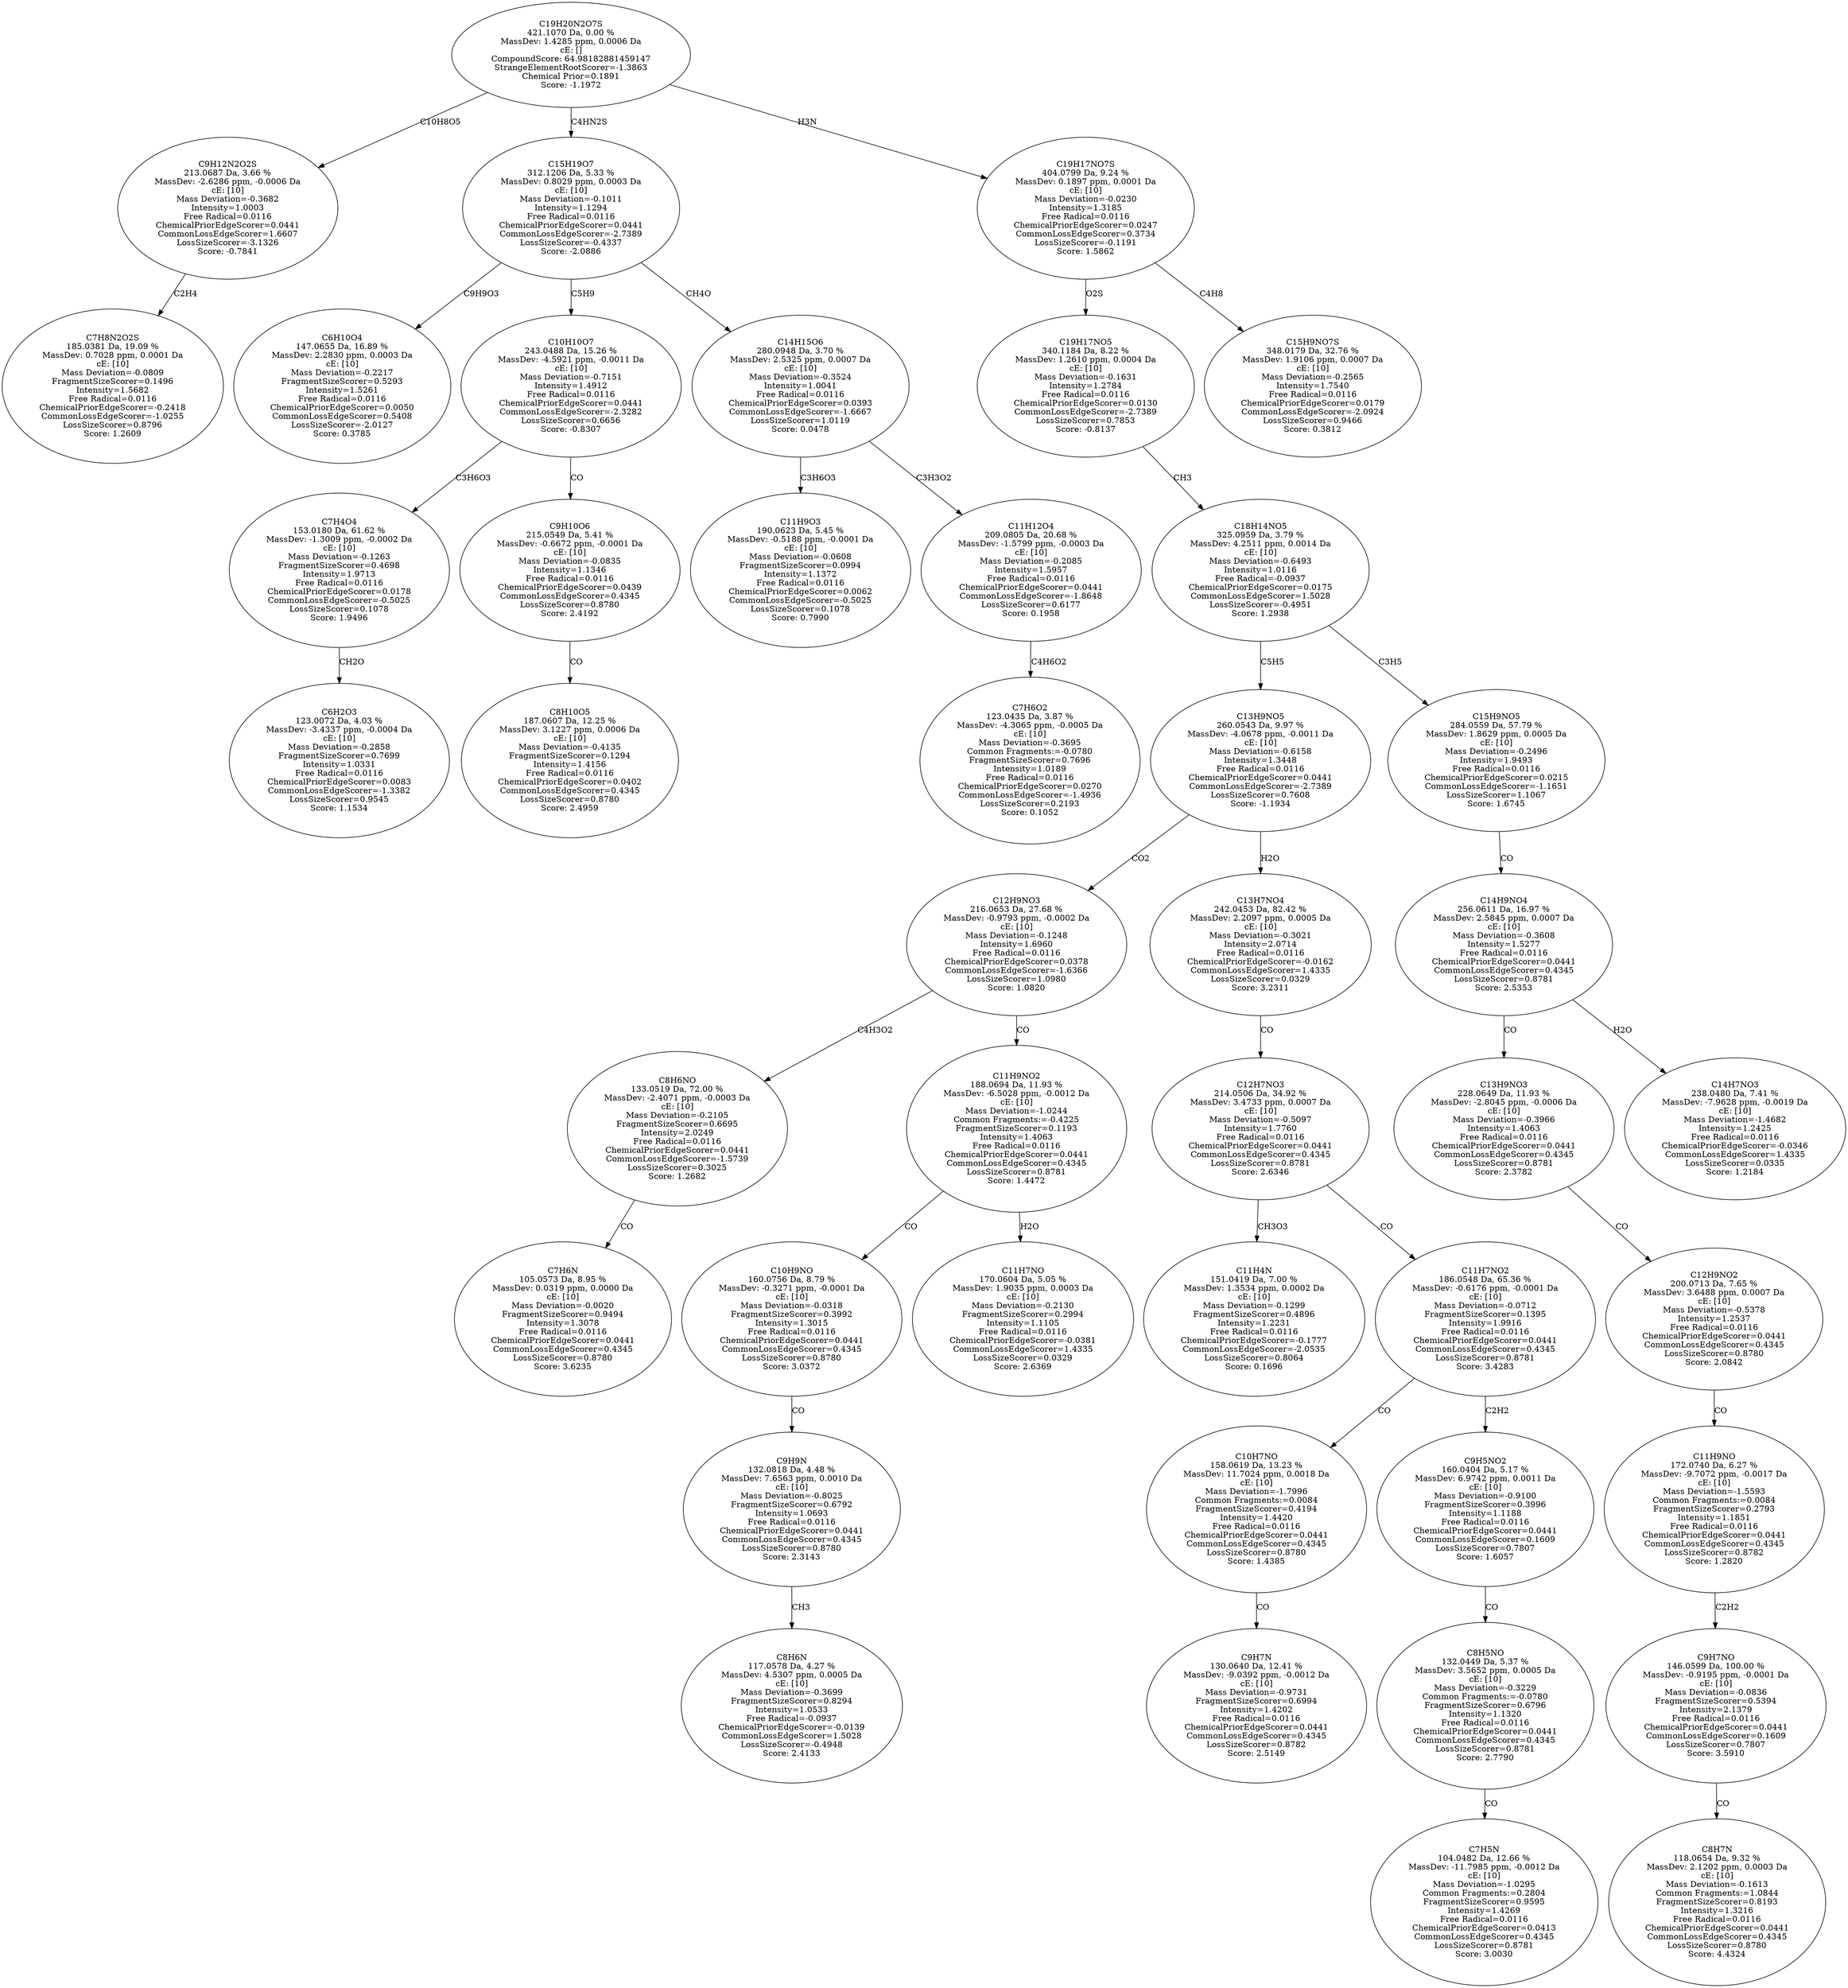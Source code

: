 strict digraph {
v1 [label="C7H8N2O2S\n185.0381 Da, 19.09 %\nMassDev: 0.7028 ppm, 0.0001 Da\ncE: [10]\nMass Deviation=-0.0809\nFragmentSizeScorer=0.1496\nIntensity=1.5682\nFree Radical=0.0116\nChemicalPriorEdgeScorer=-0.2418\nCommonLossEdgeScorer=-1.0255\nLossSizeScorer=0.8796\nScore: 1.2609"];
v2 [label="C9H12N2O2S\n213.0687 Da, 3.66 %\nMassDev: -2.6286 ppm, -0.0006 Da\ncE: [10]\nMass Deviation=-0.3682\nIntensity=1.0003\nFree Radical=0.0116\nChemicalPriorEdgeScorer=0.0441\nCommonLossEdgeScorer=1.6607\nLossSizeScorer=-3.1326\nScore: -0.7841"];
v3 [label="C6H10O4\n147.0655 Da, 16.89 %\nMassDev: 2.2830 ppm, 0.0003 Da\ncE: [10]\nMass Deviation=-0.2217\nFragmentSizeScorer=0.5293\nIntensity=1.5261\nFree Radical=0.0116\nChemicalPriorEdgeScorer=0.0050\nCommonLossEdgeScorer=0.5408\nLossSizeScorer=-2.0127\nScore: 0.3785"];
v4 [label="C6H2O3\n123.0072 Da, 4.03 %\nMassDev: -3.4337 ppm, -0.0004 Da\ncE: [10]\nMass Deviation=-0.2858\nFragmentSizeScorer=0.7699\nIntensity=1.0331\nFree Radical=0.0116\nChemicalPriorEdgeScorer=0.0083\nCommonLossEdgeScorer=-1.3382\nLossSizeScorer=0.9545\nScore: 1.1534"];
v5 [label="C7H4O4\n153.0180 Da, 61.62 %\nMassDev: -1.3009 ppm, -0.0002 Da\ncE: [10]\nMass Deviation=-0.1263\nFragmentSizeScorer=0.4698\nIntensity=1.9713\nFree Radical=0.0116\nChemicalPriorEdgeScorer=0.0178\nCommonLossEdgeScorer=-0.5025\nLossSizeScorer=0.1078\nScore: 1.9496"];
v6 [label="C8H10O5\n187.0607 Da, 12.25 %\nMassDev: 3.1227 ppm, 0.0006 Da\ncE: [10]\nMass Deviation=-0.4135\nFragmentSizeScorer=0.1294\nIntensity=1.4156\nFree Radical=0.0116\nChemicalPriorEdgeScorer=0.0402\nCommonLossEdgeScorer=0.4345\nLossSizeScorer=0.8780\nScore: 2.4959"];
v7 [label="C9H10O6\n215.0549 Da, 5.41 %\nMassDev: -0.6672 ppm, -0.0001 Da\ncE: [10]\nMass Deviation=-0.0835\nIntensity=1.1346\nFree Radical=0.0116\nChemicalPriorEdgeScorer=0.0439\nCommonLossEdgeScorer=0.4345\nLossSizeScorer=0.8780\nScore: 2.4192"];
v8 [label="C10H10O7\n243.0488 Da, 15.26 %\nMassDev: -4.5921 ppm, -0.0011 Da\ncE: [10]\nMass Deviation=-0.7151\nIntensity=1.4912\nFree Radical=0.0116\nChemicalPriorEdgeScorer=0.0441\nCommonLossEdgeScorer=-2.3282\nLossSizeScorer=0.6656\nScore: -0.8307"];
v9 [label="C11H9O3\n190.0623 Da, 5.45 %\nMassDev: -0.5188 ppm, -0.0001 Da\ncE: [10]\nMass Deviation=-0.0608\nFragmentSizeScorer=0.0994\nIntensity=1.1372\nFree Radical=0.0116\nChemicalPriorEdgeScorer=0.0062\nCommonLossEdgeScorer=-0.5025\nLossSizeScorer=0.1078\nScore: 0.7990"];
v10 [label="C7H6O2\n123.0435 Da, 3.87 %\nMassDev: -4.3065 ppm, -0.0005 Da\ncE: [10]\nMass Deviation=-0.3695\nCommon Fragments:=-0.0780\nFragmentSizeScorer=0.7696\nIntensity=1.0189\nFree Radical=0.0116\nChemicalPriorEdgeScorer=0.0270\nCommonLossEdgeScorer=-1.4936\nLossSizeScorer=0.2193\nScore: 0.1052"];
v11 [label="C11H12O4\n209.0805 Da, 20.68 %\nMassDev: -1.5799 ppm, -0.0003 Da\ncE: [10]\nMass Deviation=-0.2085\nIntensity=1.5957\nFree Radical=0.0116\nChemicalPriorEdgeScorer=0.0441\nCommonLossEdgeScorer=-1.8648\nLossSizeScorer=0.6177\nScore: 0.1958"];
v12 [label="C14H15O6\n280.0948 Da, 3.70 %\nMassDev: 2.5325 ppm, 0.0007 Da\ncE: [10]\nMass Deviation=-0.3524\nIntensity=1.0041\nFree Radical=0.0116\nChemicalPriorEdgeScorer=0.0393\nCommonLossEdgeScorer=-1.6667\nLossSizeScorer=1.0119\nScore: 0.0478"];
v13 [label="C15H19O7\n312.1206 Da, 5.33 %\nMassDev: 0.8029 ppm, 0.0003 Da\ncE: [10]\nMass Deviation=-0.1011\nIntensity=1.1294\nFree Radical=0.0116\nChemicalPriorEdgeScorer=0.0441\nCommonLossEdgeScorer=-2.7389\nLossSizeScorer=-0.4337\nScore: -2.0886"];
v14 [label="C7H6N\n105.0573 Da, 8.95 %\nMassDev: 0.0319 ppm, 0.0000 Da\ncE: [10]\nMass Deviation=-0.0020\nFragmentSizeScorer=0.9494\nIntensity=1.3078\nFree Radical=0.0116\nChemicalPriorEdgeScorer=0.0441\nCommonLossEdgeScorer=0.4345\nLossSizeScorer=0.8780\nScore: 3.6235"];
v15 [label="C8H6NO\n133.0519 Da, 72.00 %\nMassDev: -2.4071 ppm, -0.0003 Da\ncE: [10]\nMass Deviation=-0.2105\nFragmentSizeScorer=0.6695\nIntensity=2.0249\nFree Radical=0.0116\nChemicalPriorEdgeScorer=0.0441\nCommonLossEdgeScorer=-1.5739\nLossSizeScorer=0.3025\nScore: 1.2682"];
v16 [label="C8H6N\n117.0578 Da, 4.27 %\nMassDev: 4.5307 ppm, 0.0005 Da\ncE: [10]\nMass Deviation=-0.3699\nFragmentSizeScorer=0.8294\nIntensity=1.0533\nFree Radical=-0.0937\nChemicalPriorEdgeScorer=-0.0139\nCommonLossEdgeScorer=1.5028\nLossSizeScorer=-0.4948\nScore: 2.4133"];
v17 [label="C9H9N\n132.0818 Da, 4.48 %\nMassDev: 7.6563 ppm, 0.0010 Da\ncE: [10]\nMass Deviation=-0.8025\nFragmentSizeScorer=0.6792\nIntensity=1.0693\nFree Radical=0.0116\nChemicalPriorEdgeScorer=0.0441\nCommonLossEdgeScorer=0.4345\nLossSizeScorer=0.8780\nScore: 2.3143"];
v18 [label="C10H9NO\n160.0756 Da, 8.79 %\nMassDev: -0.3271 ppm, -0.0001 Da\ncE: [10]\nMass Deviation=-0.0318\nFragmentSizeScorer=0.3992\nIntensity=1.3015\nFree Radical=0.0116\nChemicalPriorEdgeScorer=0.0441\nCommonLossEdgeScorer=0.4345\nLossSizeScorer=0.8780\nScore: 3.0372"];
v19 [label="C11H7NO\n170.0604 Da, 5.05 %\nMassDev: 1.9035 ppm, 0.0003 Da\ncE: [10]\nMass Deviation=-0.2130\nFragmentSizeScorer=0.2994\nIntensity=1.1105\nFree Radical=0.0116\nChemicalPriorEdgeScorer=-0.0381\nCommonLossEdgeScorer=1.4335\nLossSizeScorer=0.0329\nScore: 2.6369"];
v20 [label="C11H9NO2\n188.0694 Da, 11.93 %\nMassDev: -6.5028 ppm, -0.0012 Da\ncE: [10]\nMass Deviation=-1.0244\nCommon Fragments:=-0.4225\nFragmentSizeScorer=0.1193\nIntensity=1.4063\nFree Radical=0.0116\nChemicalPriorEdgeScorer=0.0441\nCommonLossEdgeScorer=0.4345\nLossSizeScorer=0.8781\nScore: 1.4472"];
v21 [label="C12H9NO3\n216.0653 Da, 27.68 %\nMassDev: -0.9793 ppm, -0.0002 Da\ncE: [10]\nMass Deviation=-0.1248\nIntensity=1.6960\nFree Radical=0.0116\nChemicalPriorEdgeScorer=0.0378\nCommonLossEdgeScorer=-1.6366\nLossSizeScorer=1.0980\nScore: 1.0820"];
v22 [label="C11H4N\n151.0419 Da, 7.00 %\nMassDev: 1.3534 ppm, 0.0002 Da\ncE: [10]\nMass Deviation=-0.1299\nFragmentSizeScorer=0.4896\nIntensity=1.2231\nFree Radical=0.0116\nChemicalPriorEdgeScorer=-0.1777\nCommonLossEdgeScorer=-2.0535\nLossSizeScorer=0.8064\nScore: 0.1696"];
v23 [label="C9H7N\n130.0640 Da, 12.41 %\nMassDev: -9.0392 ppm, -0.0012 Da\ncE: [10]\nMass Deviation=-0.9731\nFragmentSizeScorer=0.6994\nIntensity=1.4202\nFree Radical=0.0116\nChemicalPriorEdgeScorer=0.0441\nCommonLossEdgeScorer=0.4345\nLossSizeScorer=0.8782\nScore: 2.5149"];
v24 [label="C10H7NO\n158.0619 Da, 13.23 %\nMassDev: 11.7024 ppm, 0.0018 Da\ncE: [10]\nMass Deviation=-1.7996\nCommon Fragments:=0.0084\nFragmentSizeScorer=0.4194\nIntensity=1.4420\nFree Radical=0.0116\nChemicalPriorEdgeScorer=0.0441\nCommonLossEdgeScorer=0.4345\nLossSizeScorer=0.8780\nScore: 1.4385"];
v25 [label="C7H5N\n104.0482 Da, 12.66 %\nMassDev: -11.7985 ppm, -0.0012 Da\ncE: [10]\nMass Deviation=-1.0295\nCommon Fragments:=0.2804\nFragmentSizeScorer=0.9595\nIntensity=1.4269\nFree Radical=0.0116\nChemicalPriorEdgeScorer=0.0413\nCommonLossEdgeScorer=0.4345\nLossSizeScorer=0.8781\nScore: 3.0030"];
v26 [label="C8H5NO\n132.0449 Da, 5.37 %\nMassDev: 3.5652 ppm, 0.0005 Da\ncE: [10]\nMass Deviation=-0.3229\nCommon Fragments:=-0.0780\nFragmentSizeScorer=0.6796\nIntensity=1.1320\nFree Radical=0.0116\nChemicalPriorEdgeScorer=0.0441\nCommonLossEdgeScorer=0.4345\nLossSizeScorer=0.8781\nScore: 2.7790"];
v27 [label="C9H5NO2\n160.0404 Da, 5.17 %\nMassDev: 6.9742 ppm, 0.0011 Da\ncE: [10]\nMass Deviation=-0.9100\nFragmentSizeScorer=0.3996\nIntensity=1.1188\nFree Radical=0.0116\nChemicalPriorEdgeScorer=0.0441\nCommonLossEdgeScorer=0.1609\nLossSizeScorer=0.7807\nScore: 1.6057"];
v28 [label="C11H7NO2\n186.0548 Da, 65.36 %\nMassDev: -0.6176 ppm, -0.0001 Da\ncE: [10]\nMass Deviation=-0.0712\nFragmentSizeScorer=0.1395\nIntensity=1.9916\nFree Radical=0.0116\nChemicalPriorEdgeScorer=0.0441\nCommonLossEdgeScorer=0.4345\nLossSizeScorer=0.8781\nScore: 3.4283"];
v29 [label="C12H7NO3\n214.0506 Da, 34.92 %\nMassDev: 3.4733 ppm, 0.0007 Da\ncE: [10]\nMass Deviation=-0.5097\nIntensity=1.7760\nFree Radical=0.0116\nChemicalPriorEdgeScorer=0.0441\nCommonLossEdgeScorer=0.4345\nLossSizeScorer=0.8781\nScore: 2.6346"];
v30 [label="C13H7NO4\n242.0453 Da, 82.42 %\nMassDev: 2.2097 ppm, 0.0005 Da\ncE: [10]\nMass Deviation=-0.3021\nIntensity=2.0714\nFree Radical=0.0116\nChemicalPriorEdgeScorer=-0.0162\nCommonLossEdgeScorer=1.4335\nLossSizeScorer=0.0329\nScore: 3.2311"];
v31 [label="C13H9NO5\n260.0543 Da, 9.97 %\nMassDev: -4.0678 ppm, -0.0011 Da\ncE: [10]\nMass Deviation=-0.6158\nIntensity=1.3448\nFree Radical=0.0116\nChemicalPriorEdgeScorer=0.0441\nCommonLossEdgeScorer=-2.7389\nLossSizeScorer=0.7608\nScore: -1.1934"];
v32 [label="C8H7N\n118.0654 Da, 9.32 %\nMassDev: 2.1202 ppm, 0.0003 Da\ncE: [10]\nMass Deviation=-0.1613\nCommon Fragments:=1.0844\nFragmentSizeScorer=0.8193\nIntensity=1.3216\nFree Radical=0.0116\nChemicalPriorEdgeScorer=0.0441\nCommonLossEdgeScorer=0.4345\nLossSizeScorer=0.8780\nScore: 4.4324"];
v33 [label="C9H7NO\n146.0599 Da, 100.00 %\nMassDev: -0.9195 ppm, -0.0001 Da\ncE: [10]\nMass Deviation=-0.0836\nFragmentSizeScorer=0.5394\nIntensity=2.1379\nFree Radical=0.0116\nChemicalPriorEdgeScorer=0.0441\nCommonLossEdgeScorer=0.1609\nLossSizeScorer=0.7807\nScore: 3.5910"];
v34 [label="C11H9NO\n172.0740 Da, 6.27 %\nMassDev: -9.7072 ppm, -0.0017 Da\ncE: [10]\nMass Deviation=-1.5593\nCommon Fragments:=0.0084\nFragmentSizeScorer=0.2793\nIntensity=1.1851\nFree Radical=0.0116\nChemicalPriorEdgeScorer=0.0441\nCommonLossEdgeScorer=0.4345\nLossSizeScorer=0.8782\nScore: 1.2820"];
v35 [label="C12H9NO2\n200.0713 Da, 7.65 %\nMassDev: 3.6488 ppm, 0.0007 Da\ncE: [10]\nMass Deviation=-0.5378\nIntensity=1.2537\nFree Radical=0.0116\nChemicalPriorEdgeScorer=0.0441\nCommonLossEdgeScorer=0.4345\nLossSizeScorer=0.8780\nScore: 2.0842"];
v36 [label="C13H9NO3\n228.0649 Da, 11.93 %\nMassDev: -2.8045 ppm, -0.0006 Da\ncE: [10]\nMass Deviation=-0.3966\nIntensity=1.4063\nFree Radical=0.0116\nChemicalPriorEdgeScorer=0.0441\nCommonLossEdgeScorer=0.4345\nLossSizeScorer=0.8781\nScore: 2.3782"];
v37 [label="C14H7NO3\n238.0480 Da, 7.41 %\nMassDev: -7.9628 ppm, -0.0019 Da\ncE: [10]\nMass Deviation=-1.4682\nIntensity=1.2425\nFree Radical=0.0116\nChemicalPriorEdgeScorer=-0.0346\nCommonLossEdgeScorer=1.4335\nLossSizeScorer=0.0335\nScore: 1.2184"];
v38 [label="C14H9NO4\n256.0611 Da, 16.97 %\nMassDev: 2.5845 ppm, 0.0007 Da\ncE: [10]\nMass Deviation=-0.3608\nIntensity=1.5277\nFree Radical=0.0116\nChemicalPriorEdgeScorer=0.0441\nCommonLossEdgeScorer=0.4345\nLossSizeScorer=0.8781\nScore: 2.5353"];
v39 [label="C15H9NO5\n284.0559 Da, 57.79 %\nMassDev: 1.8629 ppm, 0.0005 Da\ncE: [10]\nMass Deviation=-0.2496\nIntensity=1.9493\nFree Radical=0.0116\nChemicalPriorEdgeScorer=0.0215\nCommonLossEdgeScorer=-1.1651\nLossSizeScorer=1.1067\nScore: 1.6745"];
v40 [label="C18H14NO5\n325.0959 Da, 3.79 %\nMassDev: 4.2511 ppm, 0.0014 Da\ncE: [10]\nMass Deviation=-0.6493\nIntensity=1.0116\nFree Radical=-0.0937\nChemicalPriorEdgeScorer=0.0175\nCommonLossEdgeScorer=1.5028\nLossSizeScorer=-0.4951\nScore: 1.2938"];
v41 [label="C19H17NO5\n340.1184 Da, 8.22 %\nMassDev: 1.2610 ppm, 0.0004 Da\ncE: [10]\nMass Deviation=-0.1631\nIntensity=1.2784\nFree Radical=0.0116\nChemicalPriorEdgeScorer=0.0130\nCommonLossEdgeScorer=-2.7389\nLossSizeScorer=0.7853\nScore: -0.8137"];
v42 [label="C15H9NO7S\n348.0179 Da, 32.76 %\nMassDev: 1.9106 ppm, 0.0007 Da\ncE: [10]\nMass Deviation=-0.2565\nIntensity=1.7540\nFree Radical=0.0116\nChemicalPriorEdgeScorer=0.0179\nCommonLossEdgeScorer=-2.0924\nLossSizeScorer=0.9466\nScore: 0.3812"];
v43 [label="C19H17NO7S\n404.0799 Da, 9.24 %\nMassDev: 0.1897 ppm, 0.0001 Da\ncE: [10]\nMass Deviation=-0.0230\nIntensity=1.3185\nFree Radical=0.0116\nChemicalPriorEdgeScorer=0.0247\nCommonLossEdgeScorer=0.3734\nLossSizeScorer=-0.1191\nScore: 1.5862"];
v44 [label="C19H20N2O7S\n421.1070 Da, 0.00 %\nMassDev: 1.4285 ppm, 0.0006 Da\ncE: []\nCompoundScore: 64.98182881459147\nStrangeElementRootScorer=-1.3863\nChemical Prior=0.1891\nScore: -1.1972"];
v2 -> v1 [label="C2H4"];
v44 -> v2 [label="C10H8O5"];
v13 -> v3 [label="C9H9O3"];
v5 -> v4 [label="CH2O"];
v8 -> v5 [label="C3H6O3"];
v7 -> v6 [label="CO"];
v8 -> v7 [label="CO"];
v13 -> v8 [label="C5H9"];
v12 -> v9 [label="C3H6O3"];
v11 -> v10 [label="C4H6O2"];
v12 -> v11 [label="C3H3O2"];
v13 -> v12 [label="CH4O"];
v44 -> v13 [label="C4HN2S"];
v15 -> v14 [label="CO"];
v21 -> v15 [label="C4H3O2"];
v17 -> v16 [label="CH3"];
v18 -> v17 [label="CO"];
v20 -> v18 [label="CO"];
v20 -> v19 [label="H2O"];
v21 -> v20 [label="CO"];
v31 -> v21 [label="CO2"];
v29 -> v22 [label="CH3O3"];
v24 -> v23 [label="CO"];
v28 -> v24 [label="CO"];
v26 -> v25 [label="CO"];
v27 -> v26 [label="CO"];
v28 -> v27 [label="C2H2"];
v29 -> v28 [label="CO"];
v30 -> v29 [label="CO"];
v31 -> v30 [label="H2O"];
v40 -> v31 [label="C5H5"];
v33 -> v32 [label="CO"];
v34 -> v33 [label="C2H2"];
v35 -> v34 [label="CO"];
v36 -> v35 [label="CO"];
v38 -> v36 [label="CO"];
v38 -> v37 [label="H2O"];
v39 -> v38 [label="CO"];
v40 -> v39 [label="C3H5"];
v41 -> v40 [label="CH3"];
v43 -> v41 [label="O2S"];
v43 -> v42 [label="C4H8"];
v44 -> v43 [label="H3N"];
}